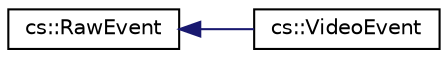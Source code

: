 digraph "Graphical Class Hierarchy"
{
  edge [fontname="Helvetica",fontsize="10",labelfontname="Helvetica",labelfontsize="10"];
  node [fontname="Helvetica",fontsize="10",shape=record];
  rankdir="LR";
  Node1 [label="cs::RawEvent",height=0.2,width=0.4,color="black", fillcolor="white", style="filled",URL="$structcs_1_1RawEvent.html",tooltip="Listener event. "];
  Node1 -> Node2 [dir="back",color="midnightblue",fontsize="10",style="solid",fontname="Helvetica"];
  Node2 [label="cs::VideoEvent",height=0.2,width=0.4,color="black", fillcolor="white", style="filled",URL="$classcs_1_1VideoEvent.html",tooltip="An event generated by the library and provided to event listeners. "];
}

